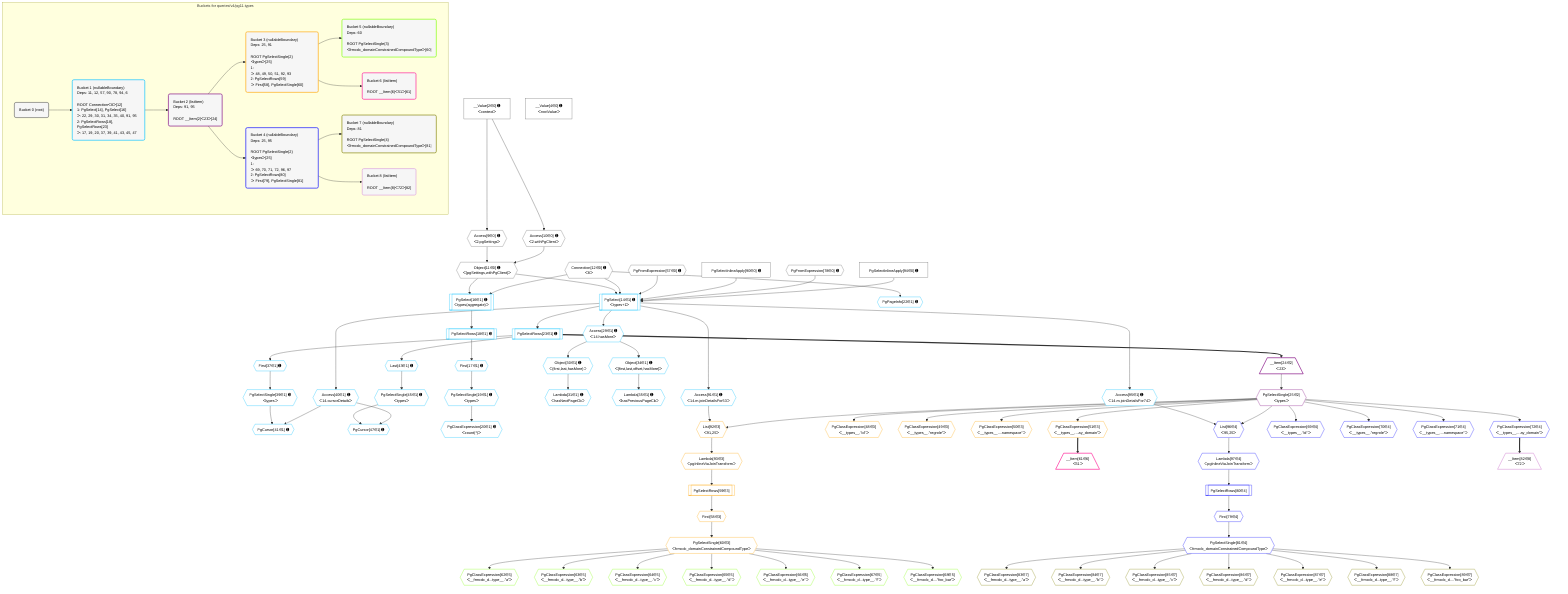 %%{init: {'themeVariables': { 'fontSize': '12px'}}}%%
graph TD
    classDef path fill:#eee,stroke:#000,color:#000
    classDef plan fill:#fff,stroke-width:1px,color:#000
    classDef itemplan fill:#fff,stroke-width:2px,color:#000
    classDef unbatchedplan fill:#dff,stroke-width:1px,color:#000
    classDef sideeffectplan fill:#fcc,stroke-width:2px,color:#000
    classDef bucket fill:#f6f6f6,color:#000,stroke-width:2px,text-align:left

    subgraph "Buckets for queries/v4/pg11.types"
    Bucket0("Bucket 0 (root)"):::bucket
    Bucket1("Bucket 1 (nullableBoundary)<br />Deps: 11, 12, 57, 90, 78, 94, 6<br /><br />ROOT Connectionᐸ8ᐳ[12]<br />1: PgSelect[14], PgSelect[16]<br />ᐳ: 22, 29, 30, 31, 34, 35, 40, 91, 95<br />2: PgSelectRows[18], PgSelectRows[23]<br />ᐳ: 17, 19, 20, 37, 39, 41, 43, 45, 47"):::bucket
    Bucket2("Bucket 2 (listItem)<br />Deps: 91, 95<br /><br />ROOT __Item{2}ᐸ23ᐳ[24]"):::bucket
    Bucket3("Bucket 3 (nullableBoundary)<br />Deps: 25, 91<br /><br />ROOT PgSelectSingle{2}ᐸtypesᐳ[25]<br />1: <br />ᐳ: 48, 49, 50, 51, 92, 93<br />2: PgSelectRows[59]<br />ᐳ: First[58], PgSelectSingle[60]"):::bucket
    Bucket4("Bucket 4 (nullableBoundary)<br />Deps: 25, 95<br /><br />ROOT PgSelectSingle{2}ᐸtypesᐳ[25]<br />1: <br />ᐳ: 69, 70, 71, 72, 96, 97<br />2: PgSelectRows[80]<br />ᐳ: First[79], PgSelectSingle[81]"):::bucket
    Bucket5("Bucket 5 (nullableBoundary)<br />Deps: 60<br /><br />ROOT PgSelectSingle{3}ᐸfrmcdc_domainConstrainedCompoundTypeᐳ[60]"):::bucket
    Bucket6("Bucket 6 (listItem)<br /><br />ROOT __Item{6}ᐸ51ᐳ[61]"):::bucket
    Bucket7("Bucket 7 (nullableBoundary)<br />Deps: 81<br /><br />ROOT PgSelectSingle{4}ᐸfrmcdc_domainConstrainedCompoundTypeᐳ[81]"):::bucket
    Bucket8("Bucket 8 (listItem)<br /><br />ROOT __Item{8}ᐸ72ᐳ[82]"):::bucket
    end
    Bucket0 --> Bucket1
    Bucket1 --> Bucket2
    Bucket2 --> Bucket3 & Bucket4
    Bucket3 --> Bucket5 & Bucket6
    Bucket4 --> Bucket7 & Bucket8

    %% plan dependencies
    Object11{{"Object[11∈0] ➊<br />ᐸ{pgSettings,withPgClient}ᐳ"}}:::plan
    Access9{{"Access[9∈0] ➊<br />ᐸ2.pgSettingsᐳ"}}:::plan
    Access10{{"Access[10∈0] ➊<br />ᐸ2.withPgClientᐳ"}}:::plan
    Access9 & Access10 --> Object11
    __Value2["__Value[2∈0] ➊<br />ᐸcontextᐳ"]:::plan
    __Value2 --> Access9
    __Value2 --> Access10
    __Value4["__Value[4∈0] ➊<br />ᐸrootValueᐳ"]:::plan
    Connection12{{"Connection[12∈0] ➊<br />ᐸ8ᐳ"}}:::plan
    PgFromExpression57{{"PgFromExpression[57∈0] ➊"}}:::plan
    PgFromExpression78{{"PgFromExpression[78∈0] ➊"}}:::plan
    PgSelectInlineApply90["PgSelectInlineApply[90∈0] ➊"]:::plan
    PgSelectInlineApply94["PgSelectInlineApply[94∈0] ➊"]:::plan
    PgSelect14[["PgSelect[14∈1] ➊<br />ᐸtypes+1ᐳ"]]:::plan
    Object11 & Connection12 & PgFromExpression57 & PgSelectInlineApply90 & PgFromExpression78 & PgSelectInlineApply94 --> PgSelect14
    Object34{{"Object[34∈1] ➊<br />ᐸ{first,last,offset,hasMore}ᐳ"}}:::plan
    Access29{{"Access[29∈1] ➊<br />ᐸ14.hasMoreᐳ"}}:::plan
    Access29 --> Object34
    Object30{{"Object[30∈1] ➊<br />ᐸ{first,last,hasMore}ᐳ"}}:::plan
    Access29 --> Object30
    PgSelect16[["PgSelect[16∈1] ➊<br />ᐸtypes(aggregate)ᐳ"]]:::plan
    Object11 & Connection12 --> PgSelect16
    PgCursor41{{"PgCursor[41∈1] ➊"}}:::plan
    PgSelectSingle39{{"PgSelectSingle[39∈1] ➊<br />ᐸtypesᐳ"}}:::plan
    Access40{{"Access[40∈1] ➊<br />ᐸ14.cursorDetailsᐳ"}}:::plan
    PgSelectSingle39 & Access40 --> PgCursor41
    PgCursor47{{"PgCursor[47∈1] ➊"}}:::plan
    PgSelectSingle45{{"PgSelectSingle[45∈1] ➊<br />ᐸtypesᐳ"}}:::plan
    PgSelectSingle45 & Access40 --> PgCursor47
    First17{{"First[17∈1] ➊"}}:::plan
    PgSelectRows18[["PgSelectRows[18∈1] ➊"]]:::plan
    PgSelectRows18 --> First17
    PgSelect16 --> PgSelectRows18
    PgSelectSingle19{{"PgSelectSingle[19∈1] ➊<br />ᐸtypesᐳ"}}:::plan
    First17 --> PgSelectSingle19
    PgClassExpression20{{"PgClassExpression[20∈1] ➊<br />ᐸcount(*)ᐳ"}}:::plan
    PgSelectSingle19 --> PgClassExpression20
    PgPageInfo22{{"PgPageInfo[22∈1] ➊"}}:::plan
    Connection12 --> PgPageInfo22
    PgSelectRows23[["PgSelectRows[23∈1] ➊"]]:::plan
    PgSelect14 --> PgSelectRows23
    PgSelect14 --> Access29
    Lambda31{{"Lambda[31∈1] ➊<br />ᐸhasNextPageCbᐳ"}}:::plan
    Object30 --> Lambda31
    Lambda35{{"Lambda[35∈1] ➊<br />ᐸhasPreviousPageCbᐳ"}}:::plan
    Object34 --> Lambda35
    First37{{"First[37∈1] ➊"}}:::plan
    PgSelectRows23 --> First37
    First37 --> PgSelectSingle39
    PgSelect14 --> Access40
    Last43{{"Last[43∈1] ➊"}}:::plan
    PgSelectRows23 --> Last43
    Last43 --> PgSelectSingle45
    Access91{{"Access[91∈1] ➊<br />ᐸ14.m.joinDetailsFor53ᐳ"}}:::plan
    PgSelect14 --> Access91
    Access95{{"Access[95∈1] ➊<br />ᐸ14.m.joinDetailsFor74ᐳ"}}:::plan
    PgSelect14 --> Access95
    __Item24[/"__Item[24∈2]<br />ᐸ23ᐳ"\]:::itemplan
    PgSelectRows23 ==> __Item24
    PgSelectSingle25{{"PgSelectSingle[25∈2]<br />ᐸtypesᐳ"}}:::plan
    __Item24 --> PgSelectSingle25
    List92{{"List[92∈3]<br />ᐸ91,25ᐳ"}}:::plan
    Access91 & PgSelectSingle25 --> List92
    PgClassExpression48{{"PgClassExpression[48∈3]<br />ᐸ__types__.”id”ᐳ"}}:::plan
    PgSelectSingle25 --> PgClassExpression48
    PgClassExpression49{{"PgClassExpression[49∈3]<br />ᐸ__types__.”regrole”ᐳ"}}:::plan
    PgSelectSingle25 --> PgClassExpression49
    PgClassExpression50{{"PgClassExpression[50∈3]<br />ᐸ__types__....namespace”ᐳ"}}:::plan
    PgSelectSingle25 --> PgClassExpression50
    PgClassExpression51{{"PgClassExpression[51∈3]<br />ᐸ__types__....ay_domain”ᐳ"}}:::plan
    PgSelectSingle25 --> PgClassExpression51
    First58{{"First[58∈3]"}}:::plan
    PgSelectRows59[["PgSelectRows[59∈3]"]]:::plan
    PgSelectRows59 --> First58
    Lambda93{{"Lambda[93∈3]<br />ᐸpgInlineViaJoinTransformᐳ"}}:::plan
    Lambda93 --> PgSelectRows59
    PgSelectSingle60{{"PgSelectSingle[60∈3]<br />ᐸfrmcdc_domainConstrainedCompoundTypeᐳ"}}:::plan
    First58 --> PgSelectSingle60
    List92 --> Lambda93
    PgClassExpression62{{"PgClassExpression[62∈5]<br />ᐸ__frmcdc_d...type__.”a”ᐳ"}}:::plan
    PgSelectSingle60 --> PgClassExpression62
    PgClassExpression63{{"PgClassExpression[63∈5]<br />ᐸ__frmcdc_d...type__.”b”ᐳ"}}:::plan
    PgSelectSingle60 --> PgClassExpression63
    PgClassExpression64{{"PgClassExpression[64∈5]<br />ᐸ__frmcdc_d...type__.”c”ᐳ"}}:::plan
    PgSelectSingle60 --> PgClassExpression64
    PgClassExpression65{{"PgClassExpression[65∈5]<br />ᐸ__frmcdc_d...type__.”d”ᐳ"}}:::plan
    PgSelectSingle60 --> PgClassExpression65
    PgClassExpression66{{"PgClassExpression[66∈5]<br />ᐸ__frmcdc_d...type__.”e”ᐳ"}}:::plan
    PgSelectSingle60 --> PgClassExpression66
    PgClassExpression67{{"PgClassExpression[67∈5]<br />ᐸ__frmcdc_d...type__.”f”ᐳ"}}:::plan
    PgSelectSingle60 --> PgClassExpression67
    PgClassExpression68{{"PgClassExpression[68∈5]<br />ᐸ__frmcdc_d....”foo_bar”ᐳ"}}:::plan
    PgSelectSingle60 --> PgClassExpression68
    __Item61[/"__Item[61∈6]<br />ᐸ51ᐳ"\]:::itemplan
    PgClassExpression51 ==> __Item61
    List96{{"List[96∈4]<br />ᐸ95,25ᐳ"}}:::plan
    Access95 & PgSelectSingle25 --> List96
    PgClassExpression69{{"PgClassExpression[69∈4]<br />ᐸ__types__.”id”ᐳ"}}:::plan
    PgSelectSingle25 --> PgClassExpression69
    PgClassExpression70{{"PgClassExpression[70∈4]<br />ᐸ__types__.”regrole”ᐳ"}}:::plan
    PgSelectSingle25 --> PgClassExpression70
    PgClassExpression71{{"PgClassExpression[71∈4]<br />ᐸ__types__....namespace”ᐳ"}}:::plan
    PgSelectSingle25 --> PgClassExpression71
    PgClassExpression72{{"PgClassExpression[72∈4]<br />ᐸ__types__....ay_domain”ᐳ"}}:::plan
    PgSelectSingle25 --> PgClassExpression72
    First79{{"First[79∈4]"}}:::plan
    PgSelectRows80[["PgSelectRows[80∈4]"]]:::plan
    PgSelectRows80 --> First79
    Lambda97{{"Lambda[97∈4]<br />ᐸpgInlineViaJoinTransformᐳ"}}:::plan
    Lambda97 --> PgSelectRows80
    PgSelectSingle81{{"PgSelectSingle[81∈4]<br />ᐸfrmcdc_domainConstrainedCompoundTypeᐳ"}}:::plan
    First79 --> PgSelectSingle81
    List96 --> Lambda97
    PgClassExpression83{{"PgClassExpression[83∈7]<br />ᐸ__frmcdc_d...type__.”a”ᐳ"}}:::plan
    PgSelectSingle81 --> PgClassExpression83
    PgClassExpression84{{"PgClassExpression[84∈7]<br />ᐸ__frmcdc_d...type__.”b”ᐳ"}}:::plan
    PgSelectSingle81 --> PgClassExpression84
    PgClassExpression85{{"PgClassExpression[85∈7]<br />ᐸ__frmcdc_d...type__.”c”ᐳ"}}:::plan
    PgSelectSingle81 --> PgClassExpression85
    PgClassExpression86{{"PgClassExpression[86∈7]<br />ᐸ__frmcdc_d...type__.”d”ᐳ"}}:::plan
    PgSelectSingle81 --> PgClassExpression86
    PgClassExpression87{{"PgClassExpression[87∈7]<br />ᐸ__frmcdc_d...type__.”e”ᐳ"}}:::plan
    PgSelectSingle81 --> PgClassExpression87
    PgClassExpression88{{"PgClassExpression[88∈7]<br />ᐸ__frmcdc_d...type__.”f”ᐳ"}}:::plan
    PgSelectSingle81 --> PgClassExpression88
    PgClassExpression89{{"PgClassExpression[89∈7]<br />ᐸ__frmcdc_d....”foo_bar”ᐳ"}}:::plan
    PgSelectSingle81 --> PgClassExpression89
    __Item82[/"__Item[82∈8]<br />ᐸ72ᐳ"\]:::itemplan
    PgClassExpression72 ==> __Item82

    %% define steps
    classDef bucket0 stroke:#696969
    class Bucket0,__Value2,__Value4,Access9,Access10,Object11,Connection12,PgFromExpression57,PgFromExpression78,PgSelectInlineApply90,PgSelectInlineApply94 bucket0
    classDef bucket1 stroke:#00bfff
    class Bucket1,PgSelect14,PgSelect16,First17,PgSelectRows18,PgSelectSingle19,PgClassExpression20,PgPageInfo22,PgSelectRows23,Access29,Object30,Lambda31,Object34,Lambda35,First37,PgSelectSingle39,Access40,PgCursor41,Last43,PgSelectSingle45,PgCursor47,Access91,Access95 bucket1
    classDef bucket2 stroke:#7f007f
    class Bucket2,__Item24,PgSelectSingle25 bucket2
    classDef bucket3 stroke:#ffa500
    class Bucket3,PgClassExpression48,PgClassExpression49,PgClassExpression50,PgClassExpression51,First58,PgSelectRows59,PgSelectSingle60,List92,Lambda93 bucket3
    classDef bucket4 stroke:#0000ff
    class Bucket4,PgClassExpression69,PgClassExpression70,PgClassExpression71,PgClassExpression72,First79,PgSelectRows80,PgSelectSingle81,List96,Lambda97 bucket4
    classDef bucket5 stroke:#7fff00
    class Bucket5,PgClassExpression62,PgClassExpression63,PgClassExpression64,PgClassExpression65,PgClassExpression66,PgClassExpression67,PgClassExpression68 bucket5
    classDef bucket6 stroke:#ff1493
    class Bucket6,__Item61 bucket6
    classDef bucket7 stroke:#808000
    class Bucket7,PgClassExpression83,PgClassExpression84,PgClassExpression85,PgClassExpression86,PgClassExpression87,PgClassExpression88,PgClassExpression89 bucket7
    classDef bucket8 stroke:#dda0dd
    class Bucket8,__Item82 bucket8